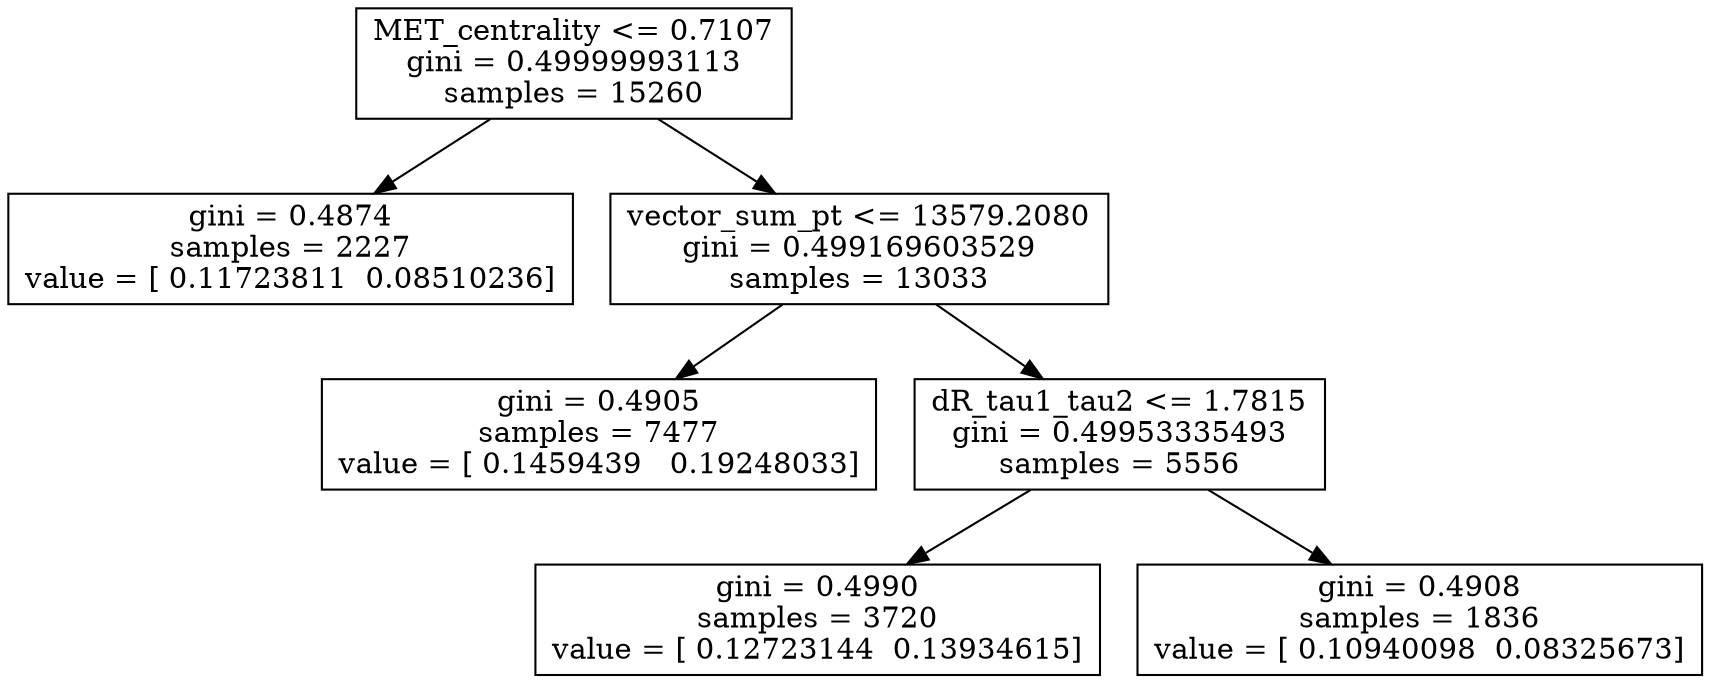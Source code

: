digraph Tree {
0 [label="MET_centrality <= 0.7107\ngini = 0.49999993113\nsamples = 15260", shape="box"] ;
1 [label="gini = 0.4874\nsamples = 2227\nvalue = [ 0.11723811  0.08510236]", shape="box"] ;
0 -> 1 ;
2 [label="vector_sum_pt <= 13579.2080\ngini = 0.499169603529\nsamples = 13033", shape="box"] ;
0 -> 2 ;
3 [label="gini = 0.4905\nsamples = 7477\nvalue = [ 0.1459439   0.19248033]", shape="box"] ;
2 -> 3 ;
4 [label="dR_tau1_tau2 <= 1.7815\ngini = 0.49953335493\nsamples = 5556", shape="box"] ;
2 -> 4 ;
5 [label="gini = 0.4990\nsamples = 3720\nvalue = [ 0.12723144  0.13934615]", shape="box"] ;
4 -> 5 ;
6 [label="gini = 0.4908\nsamples = 1836\nvalue = [ 0.10940098  0.08325673]", shape="box"] ;
4 -> 6 ;
}